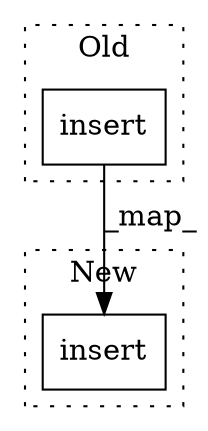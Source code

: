 digraph G {
subgraph cluster0 {
1 [label="insert" a="32" s="7661,7676" l="7,1" shape="box"];
label = "Old";
style="dotted";
}
subgraph cluster1 {
2 [label="insert" a="32" s="9394,9425" l="7,1" shape="box"];
label = "New";
style="dotted";
}
1 -> 2 [label="_map_"];
}
